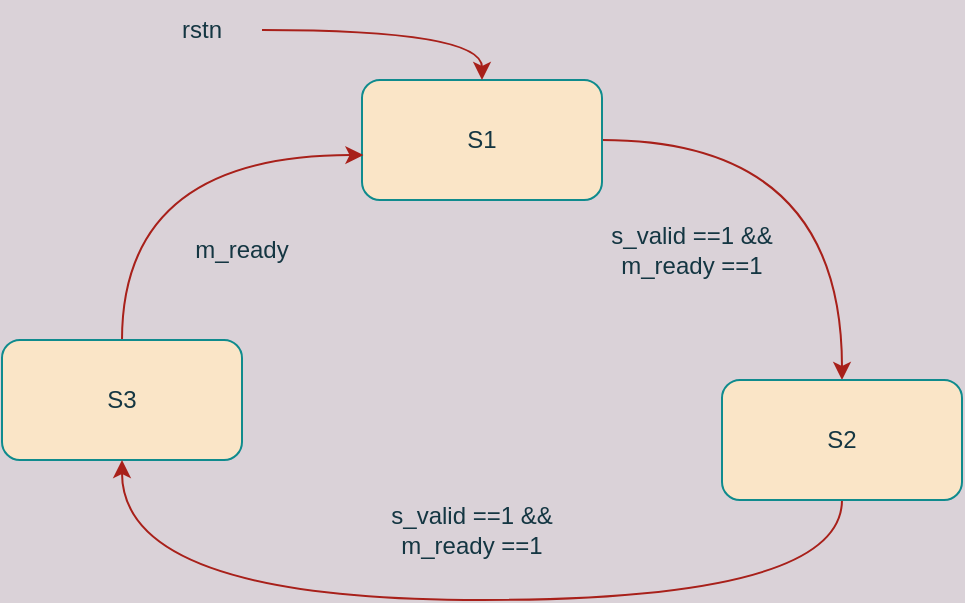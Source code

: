 <mxfile version="20.6.2" type="device"><diagram id="XfiARV513luOQsIcLjqJ" name="Page-1"><mxGraphModel dx="1406" dy="818" grid="1" gridSize="10" guides="1" tooltips="1" connect="1" arrows="1" fold="1" page="1" pageScale="1" pageWidth="850" pageHeight="1100" background="#DAD2D8" math="0" shadow="0"><root><mxCell id="0"/><mxCell id="1" parent="0"/><mxCell id="Wn2o-BkneieBUdbqZnne-4" style="edgeStyle=orthogonalEdgeStyle;orthogonalLoop=1;jettySize=auto;html=1;exitX=1;exitY=0.5;exitDx=0;exitDy=0;entryX=0.5;entryY=0;entryDx=0;entryDy=0;curved=1;labelBackgroundColor=#DAD2D8;strokeColor=#A8201A;fontColor=#143642;" parent="1" source="Wn2o-BkneieBUdbqZnne-1" target="Wn2o-BkneieBUdbqZnne-3" edge="1"><mxGeometry relative="1" as="geometry"/></mxCell><mxCell id="Wn2o-BkneieBUdbqZnne-1" value="S1" style="rounded=1;whiteSpace=wrap;html=1;fillColor=#FAE5C7;strokeColor=#0F8B8D;fontColor=#143642;" parent="1" vertex="1"><mxGeometry x="380" y="180" width="120" height="60" as="geometry"/></mxCell><mxCell id="Wn2o-BkneieBUdbqZnne-6" style="edgeStyle=orthogonalEdgeStyle;curved=1;orthogonalLoop=1;jettySize=auto;html=1;exitX=0.5;exitY=0;exitDx=0;exitDy=0;entryX=0.006;entryY=0.626;entryDx=0;entryDy=0;entryPerimeter=0;labelBackgroundColor=#DAD2D8;strokeColor=#A8201A;fontColor=#143642;" parent="1" source="Wn2o-BkneieBUdbqZnne-2" target="Wn2o-BkneieBUdbqZnne-1" edge="1"><mxGeometry relative="1" as="geometry"/></mxCell><mxCell id="Wn2o-BkneieBUdbqZnne-2" value="S3" style="rounded=1;whiteSpace=wrap;html=1;fillColor=#FAE5C7;strokeColor=#0F8B8D;fontColor=#143642;" parent="1" vertex="1"><mxGeometry x="200" y="310" width="120" height="60" as="geometry"/></mxCell><mxCell id="Wn2o-BkneieBUdbqZnne-7" style="edgeStyle=orthogonalEdgeStyle;curved=1;orthogonalLoop=1;jettySize=auto;html=1;exitX=0.5;exitY=1;exitDx=0;exitDy=0;entryX=0.5;entryY=1;entryDx=0;entryDy=0;labelBackgroundColor=#DAD2D8;strokeColor=#A8201A;fontColor=#143642;" parent="1" source="Wn2o-BkneieBUdbqZnne-3" target="Wn2o-BkneieBUdbqZnne-2" edge="1"><mxGeometry relative="1" as="geometry"><Array as="points"><mxPoint x="620" y="440"/><mxPoint x="260" y="440"/></Array></mxGeometry></mxCell><mxCell id="Wn2o-BkneieBUdbqZnne-3" value="S2" style="rounded=1;whiteSpace=wrap;html=1;fillColor=#FAE5C7;strokeColor=#0F8B8D;fontColor=#143642;" parent="1" vertex="1"><mxGeometry x="560" y="330" width="120" height="60" as="geometry"/></mxCell><mxCell id="Wn2o-BkneieBUdbqZnne-9" style="edgeStyle=orthogonalEdgeStyle;curved=1;orthogonalLoop=1;jettySize=auto;html=1;exitX=1;exitY=0.5;exitDx=0;exitDy=0;entryX=0.5;entryY=0;entryDx=0;entryDy=0;labelBackgroundColor=#DAD2D8;strokeColor=#A8201A;fontColor=#143642;" parent="1" source="Wn2o-BkneieBUdbqZnne-8" target="Wn2o-BkneieBUdbqZnne-1" edge="1"><mxGeometry relative="1" as="geometry"/></mxCell><mxCell id="Wn2o-BkneieBUdbqZnne-8" value="rstn" style="text;html=1;strokeColor=none;fillColor=none;align=center;verticalAlign=middle;whiteSpace=wrap;rounded=0;fontColor=#143642;" parent="1" vertex="1"><mxGeometry x="270" y="140" width="60" height="30" as="geometry"/></mxCell><mxCell id="Wn2o-BkneieBUdbqZnne-10" value="s_valid ==1 &amp;amp;&amp;amp; m_ready ==1" style="text;html=1;strokeColor=none;fillColor=none;align=center;verticalAlign=middle;whiteSpace=wrap;rounded=0;fontColor=#143642;" parent="1" vertex="1"><mxGeometry x="490" y="250" width="110" height="30" as="geometry"/></mxCell><mxCell id="Wn2o-BkneieBUdbqZnne-12" value="s_valid ==1 &amp;amp;&amp;amp; m_ready ==1" style="text;html=1;strokeColor=none;fillColor=none;align=center;verticalAlign=middle;whiteSpace=wrap;rounded=0;fontColor=#143642;" parent="1" vertex="1"><mxGeometry x="380" y="390" width="110" height="30" as="geometry"/></mxCell><mxCell id="Wn2o-BkneieBUdbqZnne-13" value="m_ready" style="text;html=1;strokeColor=none;fillColor=none;align=center;verticalAlign=middle;whiteSpace=wrap;rounded=0;fontColor=#143642;" parent="1" vertex="1"><mxGeometry x="290" y="250" width="60" height="30" as="geometry"/></mxCell></root></mxGraphModel></diagram></mxfile>